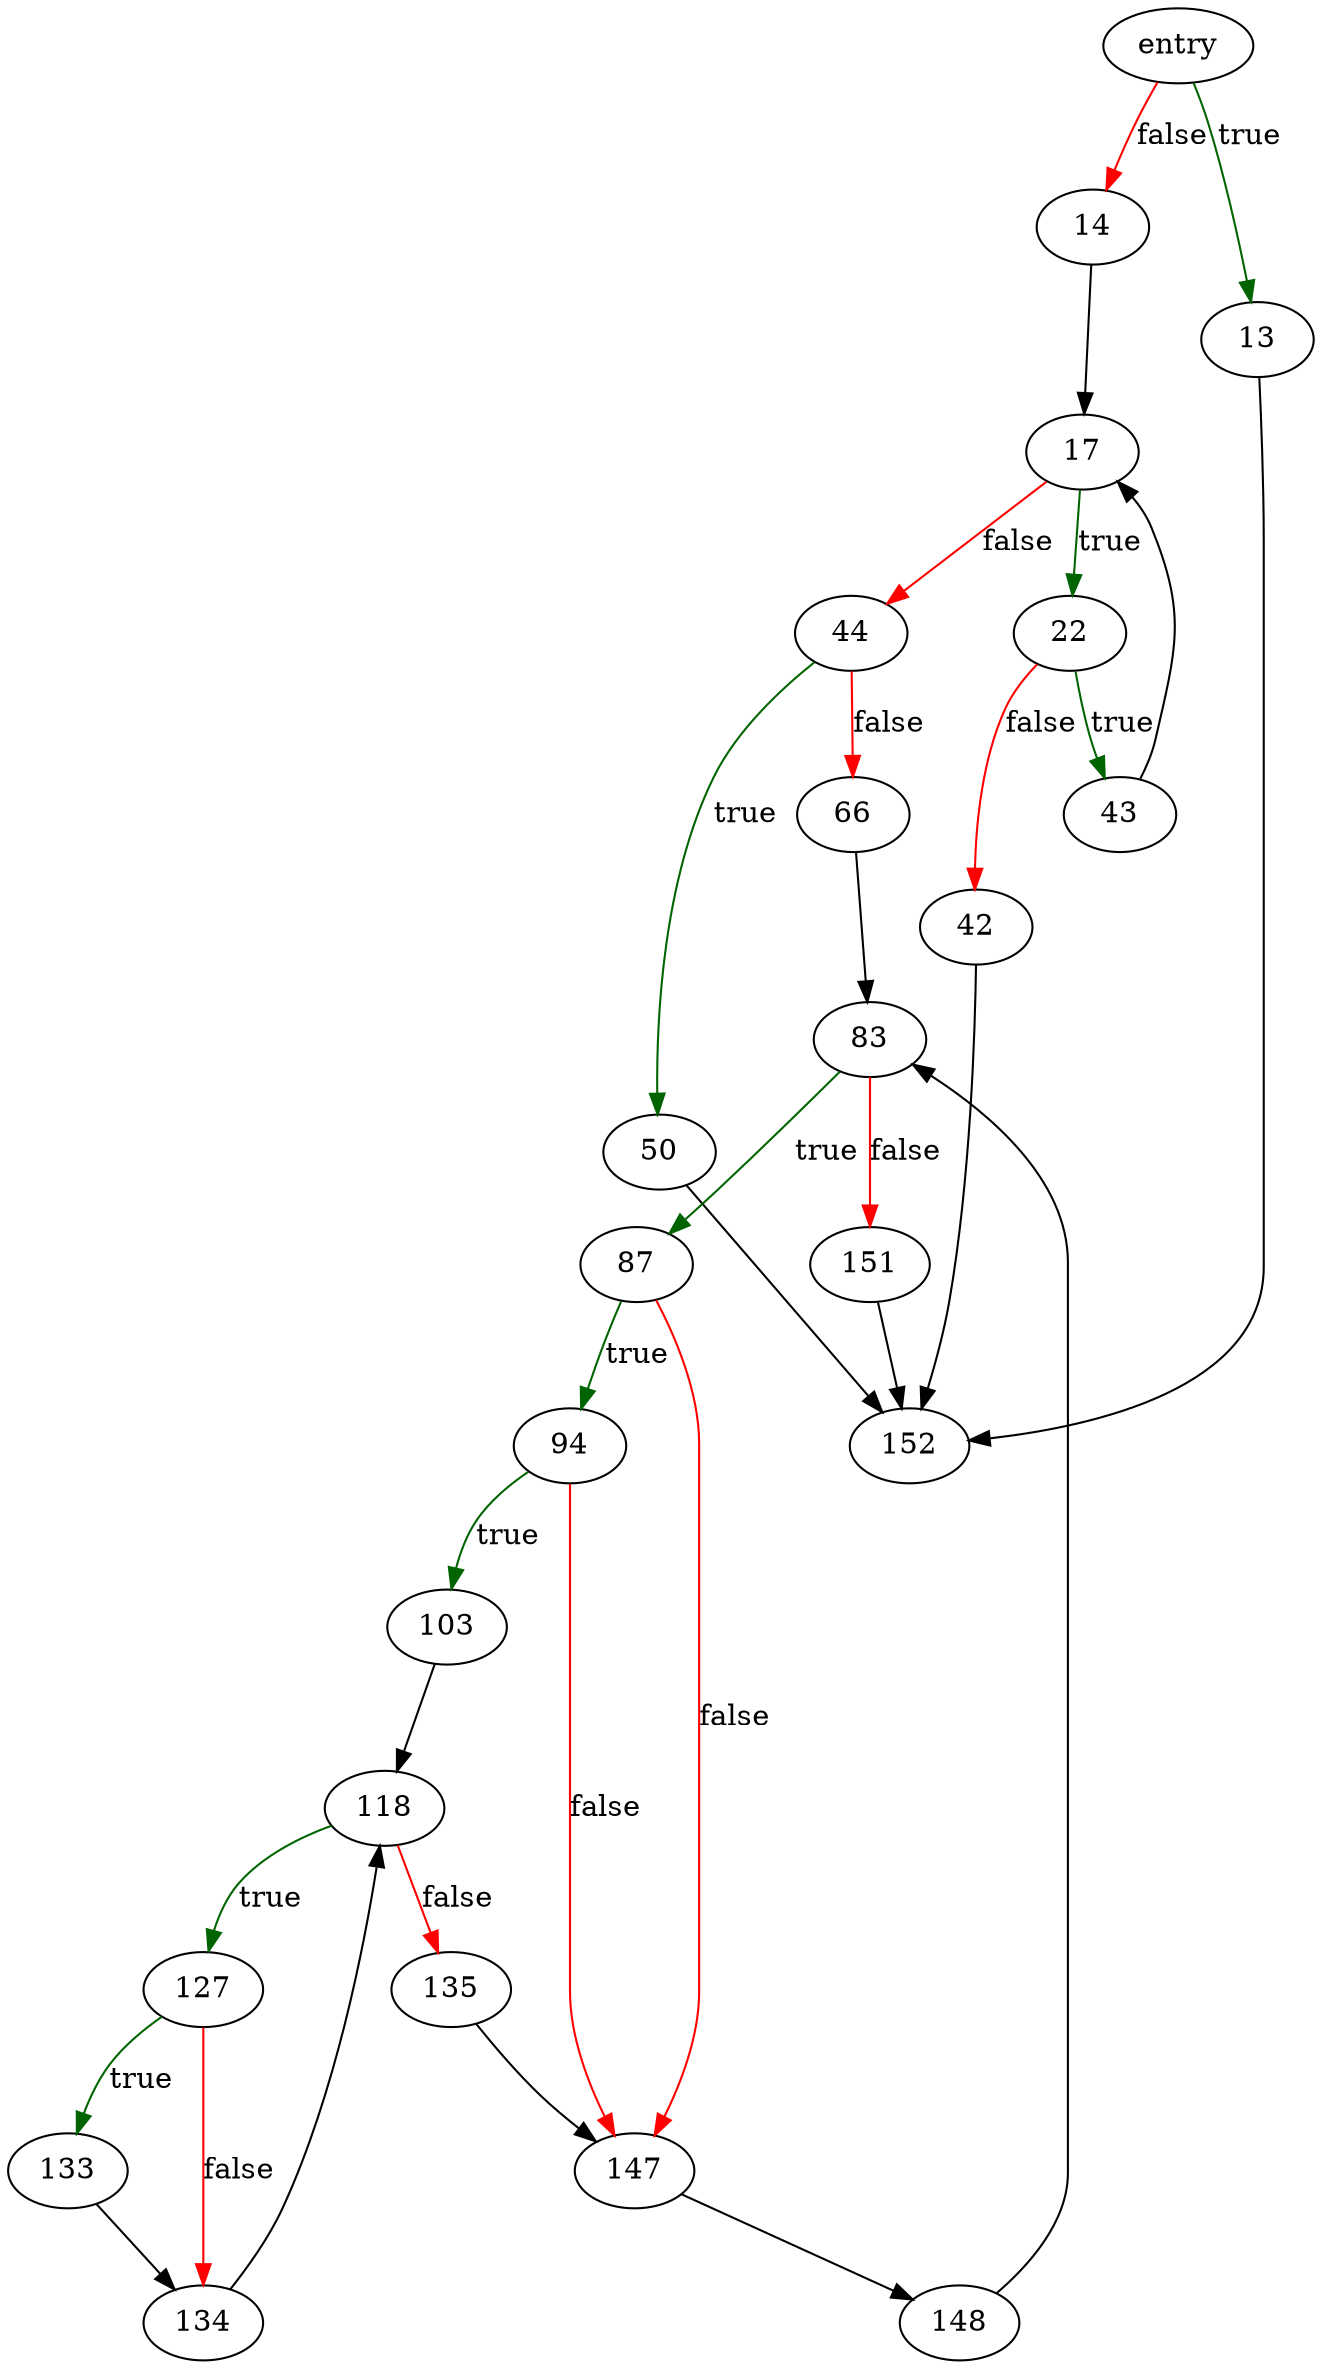 digraph "sqlite3BitvecClear" {
	// Node definitions.
	3 [label=entry];
	13;
	14;
	17;
	22;
	42;
	43;
	44;
	50;
	66;
	83;
	87;
	94;
	103;
	118;
	127;
	133;
	134;
	135;
	147;
	148;
	151;
	152;

	// Edge definitions.
	3 -> 13 [
		color=darkgreen
		label=true
	];
	3 -> 14 [
		color=red
		label=false
	];
	13 -> 152;
	14 -> 17;
	17 -> 22 [
		color=darkgreen
		label=true
	];
	17 -> 44 [
		color=red
		label=false
	];
	22 -> 42 [
		color=red
		label=false
	];
	22 -> 43 [
		color=darkgreen
		label=true
	];
	42 -> 152;
	43 -> 17;
	44 -> 50 [
		color=darkgreen
		label=true
	];
	44 -> 66 [
		color=red
		label=false
	];
	50 -> 152;
	66 -> 83;
	83 -> 87 [
		color=darkgreen
		label=true
	];
	83 -> 151 [
		color=red
		label=false
	];
	87 -> 94 [
		color=darkgreen
		label=true
	];
	87 -> 147 [
		color=red
		label=false
	];
	94 -> 103 [
		color=darkgreen
		label=true
	];
	94 -> 147 [
		color=red
		label=false
	];
	103 -> 118;
	118 -> 127 [
		color=darkgreen
		label=true
	];
	118 -> 135 [
		color=red
		label=false
	];
	127 -> 133 [
		color=darkgreen
		label=true
	];
	127 -> 134 [
		color=red
		label=false
	];
	133 -> 134;
	134 -> 118;
	135 -> 147;
	147 -> 148;
	148 -> 83;
	151 -> 152;
}